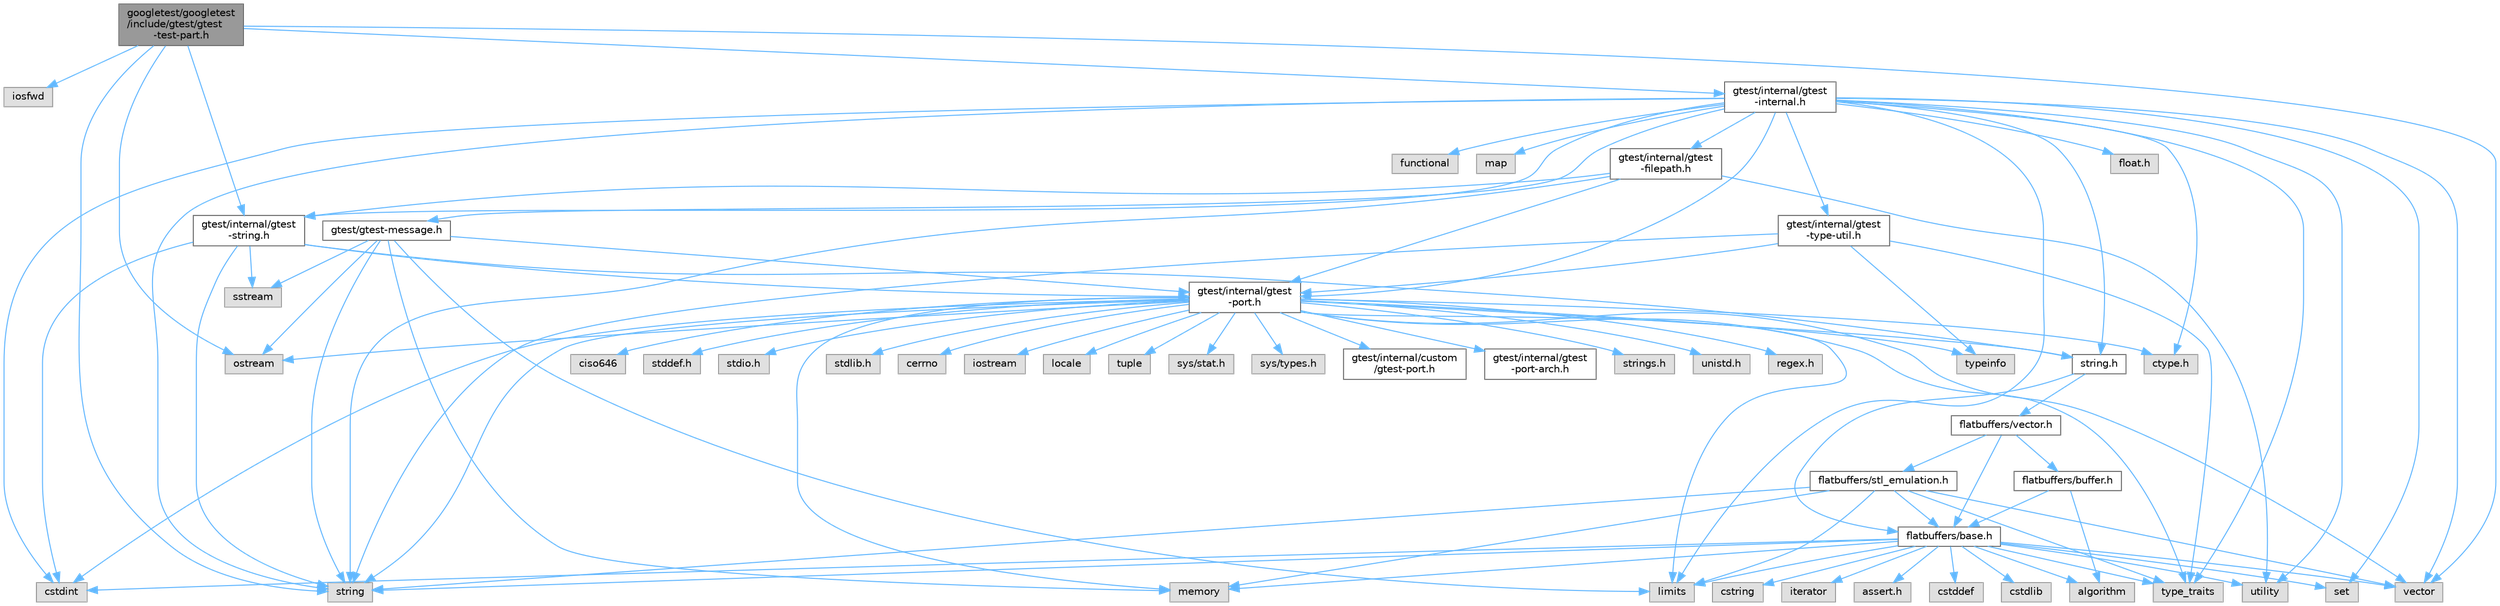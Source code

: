 digraph "googletest/googletest/include/gtest/gtest-test-part.h"
{
 // LATEX_PDF_SIZE
  bgcolor="transparent";
  edge [fontname=Helvetica,fontsize=10,labelfontname=Helvetica,labelfontsize=10];
  node [fontname=Helvetica,fontsize=10,shape=box,height=0.2,width=0.4];
  Node1 [id="Node000001",label="googletest/googletest\l/include/gtest/gtest\l-test-part.h",height=0.2,width=0.4,color="gray40", fillcolor="grey60", style="filled", fontcolor="black",tooltip=" "];
  Node1 -> Node2 [id="edge95_Node000001_Node000002",color="steelblue1",style="solid",tooltip=" "];
  Node2 [id="Node000002",label="iosfwd",height=0.2,width=0.4,color="grey60", fillcolor="#E0E0E0", style="filled",tooltip=" "];
  Node1 -> Node3 [id="edge96_Node000001_Node000003",color="steelblue1",style="solid",tooltip=" "];
  Node3 [id="Node000003",label="ostream",height=0.2,width=0.4,color="grey60", fillcolor="#E0E0E0", style="filled",tooltip=" "];
  Node1 -> Node4 [id="edge97_Node000001_Node000004",color="steelblue1",style="solid",tooltip=" "];
  Node4 [id="Node000004",label="string",height=0.2,width=0.4,color="grey60", fillcolor="#E0E0E0", style="filled",tooltip=" "];
  Node1 -> Node5 [id="edge98_Node000001_Node000005",color="steelblue1",style="solid",tooltip=" "];
  Node5 [id="Node000005",label="vector",height=0.2,width=0.4,color="grey60", fillcolor="#E0E0E0", style="filled",tooltip=" "];
  Node1 -> Node6 [id="edge99_Node000001_Node000006",color="steelblue1",style="solid",tooltip=" "];
  Node6 [id="Node000006",label="gtest/internal/gtest\l-internal.h",height=0.2,width=0.4,color="grey40", fillcolor="white", style="filled",URL="$gtest-internal_8h.html",tooltip=" "];
  Node6 -> Node7 [id="edge100_Node000006_Node000007",color="steelblue1",style="solid",tooltip=" "];
  Node7 [id="Node000007",label="gtest/internal/gtest\l-port.h",height=0.2,width=0.4,color="grey40", fillcolor="white", style="filled",URL="$gtest-port_8h.html",tooltip=" "];
  Node7 -> Node8 [id="edge101_Node000007_Node000008",color="steelblue1",style="solid",tooltip=" "];
  Node8 [id="Node000008",label="ciso646",height=0.2,width=0.4,color="grey60", fillcolor="#E0E0E0", style="filled",tooltip=" "];
  Node7 -> Node9 [id="edge102_Node000007_Node000009",color="steelblue1",style="solid",tooltip=" "];
  Node9 [id="Node000009",label="ctype.h",height=0.2,width=0.4,color="grey60", fillcolor="#E0E0E0", style="filled",tooltip=" "];
  Node7 -> Node10 [id="edge103_Node000007_Node000010",color="steelblue1",style="solid",tooltip=" "];
  Node10 [id="Node000010",label="stddef.h",height=0.2,width=0.4,color="grey60", fillcolor="#E0E0E0", style="filled",tooltip=" "];
  Node7 -> Node11 [id="edge104_Node000007_Node000011",color="steelblue1",style="solid",tooltip=" "];
  Node11 [id="Node000011",label="stdio.h",height=0.2,width=0.4,color="grey60", fillcolor="#E0E0E0", style="filled",tooltip=" "];
  Node7 -> Node12 [id="edge105_Node000007_Node000012",color="steelblue1",style="solid",tooltip=" "];
  Node12 [id="Node000012",label="stdlib.h",height=0.2,width=0.4,color="grey60", fillcolor="#E0E0E0", style="filled",tooltip=" "];
  Node7 -> Node13 [id="edge106_Node000007_Node000013",color="steelblue1",style="solid",tooltip=" "];
  Node13 [id="Node000013",label="string.h",height=0.2,width=0.4,color="grey40", fillcolor="white", style="filled",URL="$string_8h.html",tooltip=" "];
  Node13 -> Node14 [id="edge107_Node000013_Node000014",color="steelblue1",style="solid",tooltip=" "];
  Node14 [id="Node000014",label="flatbuffers/base.h",height=0.2,width=0.4,color="grey40", fillcolor="white", style="filled",URL="$base_8h.html",tooltip=" "];
  Node14 -> Node15 [id="edge108_Node000014_Node000015",color="steelblue1",style="solid",tooltip=" "];
  Node15 [id="Node000015",label="assert.h",height=0.2,width=0.4,color="grey60", fillcolor="#E0E0E0", style="filled",tooltip=" "];
  Node14 -> Node16 [id="edge109_Node000014_Node000016",color="steelblue1",style="solid",tooltip=" "];
  Node16 [id="Node000016",label="cstdint",height=0.2,width=0.4,color="grey60", fillcolor="#E0E0E0", style="filled",tooltip=" "];
  Node14 -> Node17 [id="edge110_Node000014_Node000017",color="steelblue1",style="solid",tooltip=" "];
  Node17 [id="Node000017",label="cstddef",height=0.2,width=0.4,color="grey60", fillcolor="#E0E0E0", style="filled",tooltip=" "];
  Node14 -> Node18 [id="edge111_Node000014_Node000018",color="steelblue1",style="solid",tooltip=" "];
  Node18 [id="Node000018",label="cstdlib",height=0.2,width=0.4,color="grey60", fillcolor="#E0E0E0", style="filled",tooltip=" "];
  Node14 -> Node19 [id="edge112_Node000014_Node000019",color="steelblue1",style="solid",tooltip=" "];
  Node19 [id="Node000019",label="cstring",height=0.2,width=0.4,color="grey60", fillcolor="#E0E0E0", style="filled",tooltip=" "];
  Node14 -> Node20 [id="edge113_Node000014_Node000020",color="steelblue1",style="solid",tooltip=" "];
  Node20 [id="Node000020",label="utility",height=0.2,width=0.4,color="grey60", fillcolor="#E0E0E0", style="filled",tooltip=" "];
  Node14 -> Node4 [id="edge114_Node000014_Node000004",color="steelblue1",style="solid",tooltip=" "];
  Node14 -> Node21 [id="edge115_Node000014_Node000021",color="steelblue1",style="solid",tooltip=" "];
  Node21 [id="Node000021",label="type_traits",height=0.2,width=0.4,color="grey60", fillcolor="#E0E0E0", style="filled",tooltip=" "];
  Node14 -> Node5 [id="edge116_Node000014_Node000005",color="steelblue1",style="solid",tooltip=" "];
  Node14 -> Node22 [id="edge117_Node000014_Node000022",color="steelblue1",style="solid",tooltip=" "];
  Node22 [id="Node000022",label="set",height=0.2,width=0.4,color="grey60", fillcolor="#E0E0E0", style="filled",tooltip=" "];
  Node14 -> Node23 [id="edge118_Node000014_Node000023",color="steelblue1",style="solid",tooltip=" "];
  Node23 [id="Node000023",label="algorithm",height=0.2,width=0.4,color="grey60", fillcolor="#E0E0E0", style="filled",tooltip=" "];
  Node14 -> Node24 [id="edge119_Node000014_Node000024",color="steelblue1",style="solid",tooltip=" "];
  Node24 [id="Node000024",label="limits",height=0.2,width=0.4,color="grey60", fillcolor="#E0E0E0", style="filled",tooltip=" "];
  Node14 -> Node25 [id="edge120_Node000014_Node000025",color="steelblue1",style="solid",tooltip=" "];
  Node25 [id="Node000025",label="iterator",height=0.2,width=0.4,color="grey60", fillcolor="#E0E0E0", style="filled",tooltip=" "];
  Node14 -> Node26 [id="edge121_Node000014_Node000026",color="steelblue1",style="solid",tooltip=" "];
  Node26 [id="Node000026",label="memory",height=0.2,width=0.4,color="grey60", fillcolor="#E0E0E0", style="filled",tooltip=" "];
  Node13 -> Node27 [id="edge122_Node000013_Node000027",color="steelblue1",style="solid",tooltip=" "];
  Node27 [id="Node000027",label="flatbuffers/vector.h",height=0.2,width=0.4,color="grey40", fillcolor="white", style="filled",URL="$vector_8h.html",tooltip=" "];
  Node27 -> Node14 [id="edge123_Node000027_Node000014",color="steelblue1",style="solid",tooltip=" "];
  Node27 -> Node28 [id="edge124_Node000027_Node000028",color="steelblue1",style="solid",tooltip=" "];
  Node28 [id="Node000028",label="flatbuffers/buffer.h",height=0.2,width=0.4,color="grey40", fillcolor="white", style="filled",URL="$buffer_8h.html",tooltip=" "];
  Node28 -> Node23 [id="edge125_Node000028_Node000023",color="steelblue1",style="solid",tooltip=" "];
  Node28 -> Node14 [id="edge126_Node000028_Node000014",color="steelblue1",style="solid",tooltip=" "];
  Node27 -> Node29 [id="edge127_Node000027_Node000029",color="steelblue1",style="solid",tooltip=" "];
  Node29 [id="Node000029",label="flatbuffers/stl_emulation.h",height=0.2,width=0.4,color="grey40", fillcolor="white", style="filled",URL="$stl__emulation_8h.html",tooltip=" "];
  Node29 -> Node14 [id="edge128_Node000029_Node000014",color="steelblue1",style="solid",tooltip=" "];
  Node29 -> Node4 [id="edge129_Node000029_Node000004",color="steelblue1",style="solid",tooltip=" "];
  Node29 -> Node21 [id="edge130_Node000029_Node000021",color="steelblue1",style="solid",tooltip=" "];
  Node29 -> Node5 [id="edge131_Node000029_Node000005",color="steelblue1",style="solid",tooltip=" "];
  Node29 -> Node26 [id="edge132_Node000029_Node000026",color="steelblue1",style="solid",tooltip=" "];
  Node29 -> Node24 [id="edge133_Node000029_Node000024",color="steelblue1",style="solid",tooltip=" "];
  Node7 -> Node30 [id="edge134_Node000007_Node000030",color="steelblue1",style="solid",tooltip=" "];
  Node30 [id="Node000030",label="cerrno",height=0.2,width=0.4,color="grey60", fillcolor="#E0E0E0", style="filled",tooltip=" "];
  Node7 -> Node16 [id="edge135_Node000007_Node000016",color="steelblue1",style="solid",tooltip=" "];
  Node7 -> Node31 [id="edge136_Node000007_Node000031",color="steelblue1",style="solid",tooltip=" "];
  Node31 [id="Node000031",label="iostream",height=0.2,width=0.4,color="grey60", fillcolor="#E0E0E0", style="filled",tooltip=" "];
  Node7 -> Node24 [id="edge137_Node000007_Node000024",color="steelblue1",style="solid",tooltip=" "];
  Node7 -> Node32 [id="edge138_Node000007_Node000032",color="steelblue1",style="solid",tooltip=" "];
  Node32 [id="Node000032",label="locale",height=0.2,width=0.4,color="grey60", fillcolor="#E0E0E0", style="filled",tooltip=" "];
  Node7 -> Node26 [id="edge139_Node000007_Node000026",color="steelblue1",style="solid",tooltip=" "];
  Node7 -> Node3 [id="edge140_Node000007_Node000003",color="steelblue1",style="solid",tooltip=" "];
  Node7 -> Node4 [id="edge141_Node000007_Node000004",color="steelblue1",style="solid",tooltip=" "];
  Node7 -> Node33 [id="edge142_Node000007_Node000033",color="steelblue1",style="solid",tooltip=" "];
  Node33 [id="Node000033",label="tuple",height=0.2,width=0.4,color="grey60", fillcolor="#E0E0E0", style="filled",tooltip=" "];
  Node7 -> Node21 [id="edge143_Node000007_Node000021",color="steelblue1",style="solid",tooltip=" "];
  Node7 -> Node5 [id="edge144_Node000007_Node000005",color="steelblue1",style="solid",tooltip=" "];
  Node7 -> Node34 [id="edge145_Node000007_Node000034",color="steelblue1",style="solid",tooltip=" "];
  Node34 [id="Node000034",label="sys/stat.h",height=0.2,width=0.4,color="grey60", fillcolor="#E0E0E0", style="filled",tooltip=" "];
  Node7 -> Node35 [id="edge146_Node000007_Node000035",color="steelblue1",style="solid",tooltip=" "];
  Node35 [id="Node000035",label="sys/types.h",height=0.2,width=0.4,color="grey60", fillcolor="#E0E0E0", style="filled",tooltip=" "];
  Node7 -> Node36 [id="edge147_Node000007_Node000036",color="steelblue1",style="solid",tooltip=" "];
  Node36 [id="Node000036",label="gtest/internal/custom\l/gtest-port.h",height=0.2,width=0.4,color="grey40", fillcolor="white", style="filled",URL="$custom_2gtest-port_8h.html",tooltip=" "];
  Node7 -> Node37 [id="edge148_Node000007_Node000037",color="steelblue1",style="solid",tooltip=" "];
  Node37 [id="Node000037",label="gtest/internal/gtest\l-port-arch.h",height=0.2,width=0.4,color="grey40", fillcolor="white", style="filled",URL="$gtest-port-arch_8h.html",tooltip=" "];
  Node7 -> Node38 [id="edge149_Node000007_Node000038",color="steelblue1",style="solid",tooltip=" "];
  Node38 [id="Node000038",label="strings.h",height=0.2,width=0.4,color="grey60", fillcolor="#E0E0E0", style="filled",tooltip=" "];
  Node7 -> Node39 [id="edge150_Node000007_Node000039",color="steelblue1",style="solid",tooltip=" "];
  Node39 [id="Node000039",label="unistd.h",height=0.2,width=0.4,color="grey60", fillcolor="#E0E0E0", style="filled",tooltip=" "];
  Node7 -> Node40 [id="edge151_Node000007_Node000040",color="steelblue1",style="solid",tooltip=" "];
  Node40 [id="Node000040",label="regex.h",height=0.2,width=0.4,color="grey60", fillcolor="#E0E0E0", style="filled",tooltip=" "];
  Node7 -> Node41 [id="edge152_Node000007_Node000041",color="steelblue1",style="solid",tooltip=" "];
  Node41 [id="Node000041",label="typeinfo",height=0.2,width=0.4,color="grey60", fillcolor="#E0E0E0", style="filled",tooltip=" "];
  Node6 -> Node9 [id="edge153_Node000006_Node000009",color="steelblue1",style="solid",tooltip=" "];
  Node6 -> Node42 [id="edge154_Node000006_Node000042",color="steelblue1",style="solid",tooltip=" "];
  Node42 [id="Node000042",label="float.h",height=0.2,width=0.4,color="grey60", fillcolor="#E0E0E0", style="filled",tooltip=" "];
  Node6 -> Node13 [id="edge155_Node000006_Node000013",color="steelblue1",style="solid",tooltip=" "];
  Node6 -> Node16 [id="edge156_Node000006_Node000016",color="steelblue1",style="solid",tooltip=" "];
  Node6 -> Node43 [id="edge157_Node000006_Node000043",color="steelblue1",style="solid",tooltip=" "];
  Node43 [id="Node000043",label="functional",height=0.2,width=0.4,color="grey60", fillcolor="#E0E0E0", style="filled",tooltip=" "];
  Node6 -> Node24 [id="edge158_Node000006_Node000024",color="steelblue1",style="solid",tooltip=" "];
  Node6 -> Node44 [id="edge159_Node000006_Node000044",color="steelblue1",style="solid",tooltip=" "];
  Node44 [id="Node000044",label="map",height=0.2,width=0.4,color="grey60", fillcolor="#E0E0E0", style="filled",tooltip=" "];
  Node6 -> Node22 [id="edge160_Node000006_Node000022",color="steelblue1",style="solid",tooltip=" "];
  Node6 -> Node4 [id="edge161_Node000006_Node000004",color="steelblue1",style="solid",tooltip=" "];
  Node6 -> Node21 [id="edge162_Node000006_Node000021",color="steelblue1",style="solid",tooltip=" "];
  Node6 -> Node20 [id="edge163_Node000006_Node000020",color="steelblue1",style="solid",tooltip=" "];
  Node6 -> Node5 [id="edge164_Node000006_Node000005",color="steelblue1",style="solid",tooltip=" "];
  Node6 -> Node45 [id="edge165_Node000006_Node000045",color="steelblue1",style="solid",tooltip=" "];
  Node45 [id="Node000045",label="gtest/gtest-message.h",height=0.2,width=0.4,color="grey40", fillcolor="white", style="filled",URL="$gtest-message_8h.html",tooltip=" "];
  Node45 -> Node24 [id="edge166_Node000045_Node000024",color="steelblue1",style="solid",tooltip=" "];
  Node45 -> Node26 [id="edge167_Node000045_Node000026",color="steelblue1",style="solid",tooltip=" "];
  Node45 -> Node3 [id="edge168_Node000045_Node000003",color="steelblue1",style="solid",tooltip=" "];
  Node45 -> Node46 [id="edge169_Node000045_Node000046",color="steelblue1",style="solid",tooltip=" "];
  Node46 [id="Node000046",label="sstream",height=0.2,width=0.4,color="grey60", fillcolor="#E0E0E0", style="filled",tooltip=" "];
  Node45 -> Node4 [id="edge170_Node000045_Node000004",color="steelblue1",style="solid",tooltip=" "];
  Node45 -> Node7 [id="edge171_Node000045_Node000007",color="steelblue1",style="solid",tooltip=" "];
  Node6 -> Node47 [id="edge172_Node000006_Node000047",color="steelblue1",style="solid",tooltip=" "];
  Node47 [id="Node000047",label="gtest/internal/gtest\l-filepath.h",height=0.2,width=0.4,color="grey40", fillcolor="white", style="filled",URL="$gtest-filepath_8h.html",tooltip=" "];
  Node47 -> Node4 [id="edge173_Node000047_Node000004",color="steelblue1",style="solid",tooltip=" "];
  Node47 -> Node20 [id="edge174_Node000047_Node000020",color="steelblue1",style="solid",tooltip=" "];
  Node47 -> Node7 [id="edge175_Node000047_Node000007",color="steelblue1",style="solid",tooltip=" "];
  Node47 -> Node48 [id="edge176_Node000047_Node000048",color="steelblue1",style="solid",tooltip=" "];
  Node48 [id="Node000048",label="gtest/internal/gtest\l-string.h",height=0.2,width=0.4,color="grey40", fillcolor="white", style="filled",URL="$gtest-string_8h.html",tooltip=" "];
  Node48 -> Node13 [id="edge177_Node000048_Node000013",color="steelblue1",style="solid",tooltip=" "];
  Node48 -> Node16 [id="edge178_Node000048_Node000016",color="steelblue1",style="solid",tooltip=" "];
  Node48 -> Node46 [id="edge179_Node000048_Node000046",color="steelblue1",style="solid",tooltip=" "];
  Node48 -> Node4 [id="edge180_Node000048_Node000004",color="steelblue1",style="solid",tooltip=" "];
  Node48 -> Node7 [id="edge181_Node000048_Node000007",color="steelblue1",style="solid",tooltip=" "];
  Node6 -> Node48 [id="edge182_Node000006_Node000048",color="steelblue1",style="solid",tooltip=" "];
  Node6 -> Node49 [id="edge183_Node000006_Node000049",color="steelblue1",style="solid",tooltip=" "];
  Node49 [id="Node000049",label="gtest/internal/gtest\l-type-util.h",height=0.2,width=0.4,color="grey40", fillcolor="white", style="filled",URL="$gtest-type-util_8h.html",tooltip=" "];
  Node49 -> Node4 [id="edge184_Node000049_Node000004",color="steelblue1",style="solid",tooltip=" "];
  Node49 -> Node21 [id="edge185_Node000049_Node000021",color="steelblue1",style="solid",tooltip=" "];
  Node49 -> Node41 [id="edge186_Node000049_Node000041",color="steelblue1",style="solid",tooltip=" "];
  Node49 -> Node7 [id="edge187_Node000049_Node000007",color="steelblue1",style="solid",tooltip=" "];
  Node1 -> Node48 [id="edge188_Node000001_Node000048",color="steelblue1",style="solid",tooltip=" "];
}
